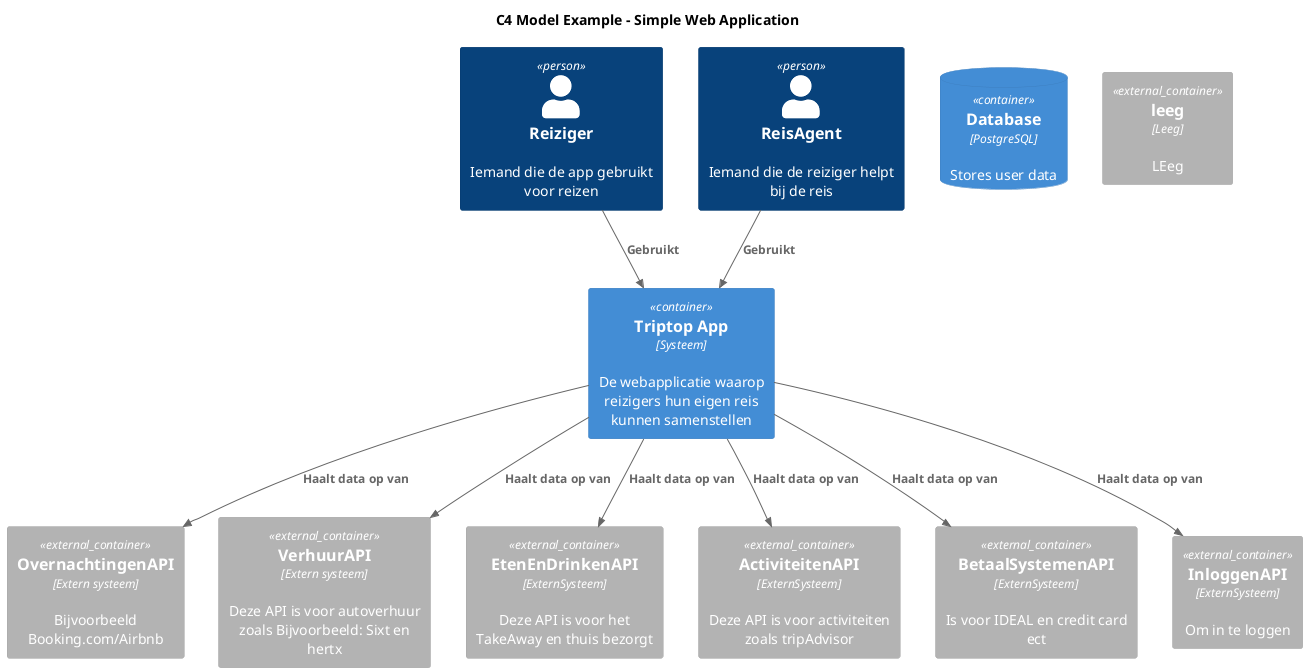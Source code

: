 @startuml
!include <C4/C4_Container>

title C4 Model Example - Simple Web Application

Person(Reiziger, "Reiziger", "Iemand die de app gebruikt voor reizen")
Person(ReisAgent, "ReisAgent", "Iemand die de reiziger helpt bij de reis")


Container(system, "Triptop App", "Systeem", "De webapplicatie waarop reizigers hun eigen reis kunnen samenstellen")
ContainerDb(db, "Database", "PostgreSQL", "Stores user data")
Container_Ext("OvernachtingenAPI", "OvernachtingenAPI", "Extern systeem","Bijvoorbeeld Booking.com/Airbnb")
Container_Ext(VerhuurAPI, "VerhuurAPI", "Extern systeem","Deze API is voor autoverhuur zoals Bijvoorbeeld: Sixt en hertx")
Container_Ext(EtenEnDrinkenAPI, "EtenEnDrinkenAPI", "ExternSysteem","Deze API is voor het TakeAway en thuis bezorgt")
Container_Ext(ActiviteitenAPI, "ActiviteitenAPI", "ExternSysteem","Deze API is voor activiteiten zoals tripAdvisor")
Container_Ext(BetaalSystemenAPI, "BetaalSystemenAPI", "ExternSysteem","Is voor IDEAL en credit card ect")
Container_Ext(InloggenAPI, "InloggenAPI", "ExternSysteem","Om in te loggen")

Container_Ext(Leeg, "leeg", "Leeg","LEeg")

Rel(Reiziger,system, "Gebruikt")
Rel("ReisAgent",system, "Gebruikt")
Rel(system,OvernachtingenAPI,"Haalt data op van")
Rel(system,"VerhuurAPI","Haalt data op van" )
Rel(system,"EtenEnDrinkenAPI","Haalt data op van" )
Rel(system,"ActiviteitenAPI","Haalt data op van" )
Rel(system,"BetaalSystemenAPI","Haalt data op van" )
Rel(system,"InloggenAPI","Haalt data op van" )



@enduml
